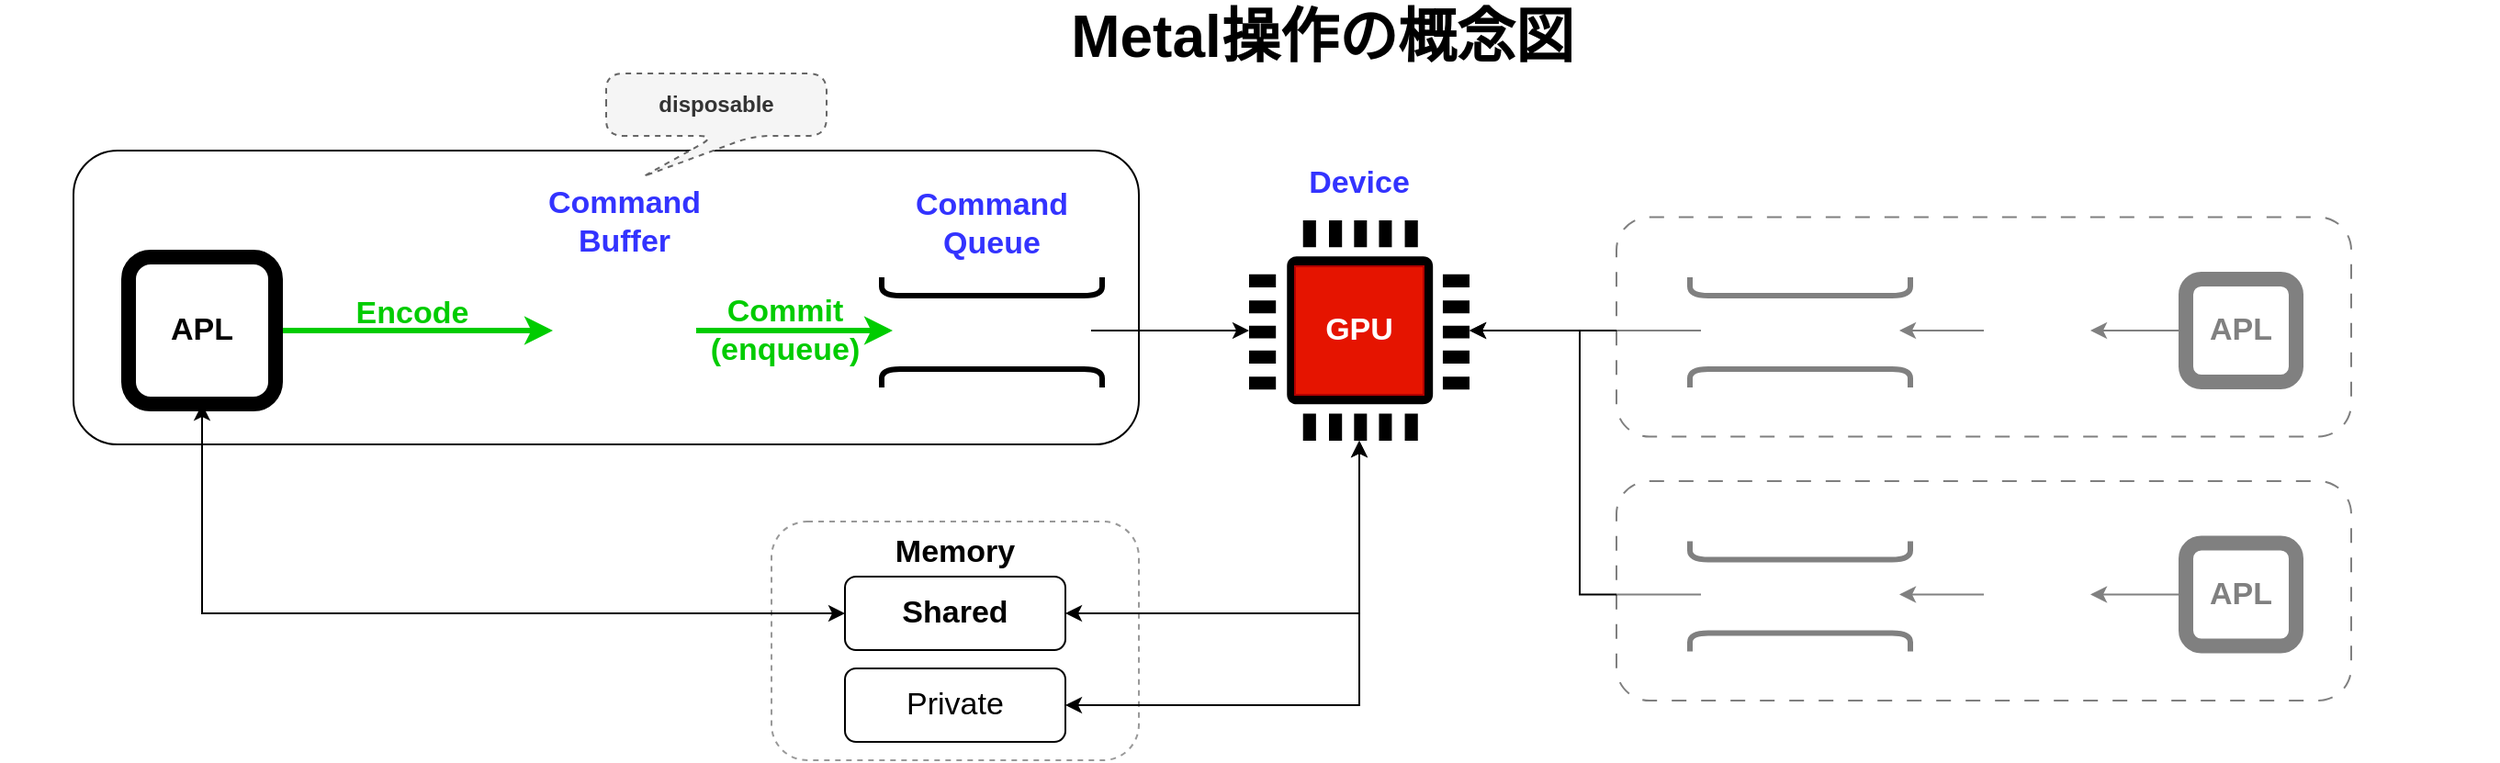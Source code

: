 <mxfile version="14.5.1" type="device"><diagram id="7pJ9VtW0YgqwLmLBA3DX" name="ページ1"><mxGraphModel dx="1422" dy="769" grid="1" gridSize="10" guides="1" tooltips="1" connect="1" arrows="1" fold="1" page="1" pageScale="1" pageWidth="827" pageHeight="1169" math="0" shadow="0"><root><mxCell id="0"/><mxCell id="1" parent="0"/><mxCell id="109" value="" style="rounded=1;whiteSpace=wrap;html=1;fillColor=none;" parent="1" vertex="1"><mxGeometry x="40" y="82" width="580" height="160" as="geometry"/></mxCell><mxCell id="48" value="" style="rounded=0;whiteSpace=wrap;html=1;strokeColor=none;fillColor=none;" parent="1" vertex="1"><mxGeometry width="40" height="40" as="geometry"/></mxCell><mxCell id="58" value="" style="group" parent="1" vertex="1" connectable="0"><mxGeometry x="290" y="92" width="100" height="127" as="geometry"/></mxCell><mxCell id="27" value="" style="shape=image;html=1;verticalAlign=top;verticalLabelPosition=bottom;labelBackgroundColor=#ffffff;imageAspect=0;aspect=fixed;image=https://cdn2.iconfinder.com/data/icons/essential-web-5/50/script-programming-coding-add-on-128.png;imageBackground=none;" parent="58" vertex="1"><mxGeometry x="11" y="49" width="78" height="78" as="geometry"/></mxCell><mxCell id="53" value="Command Buffer" style="rounded=0;whiteSpace=wrap;html=1;fontStyle=1;fontSize=17;fontColor=#3333FF;strokeColor=none;fillColor=none;" parent="58" vertex="1"><mxGeometry y="9" width="100" height="40" as="geometry"/></mxCell><mxCell id="61" style="edgeStyle=orthogonalEdgeStyle;rounded=0;orthogonalLoop=1;jettySize=auto;html=1;strokeWidth=3;strokeColor=#00CC00;fillColor=#d5e8d4;exitX=1;exitY=0.5;exitDx=0;exitDy=0;" parent="1" source="101" target="27" edge="1"><mxGeometry relative="1" as="geometry"><Array as="points"/><mxPoint x="130" y="201" as="sourcePoint"/><mxPoint x="260" y="180" as="targetPoint"/></mxGeometry></mxCell><mxCell id="80" value="&lt;b&gt;&lt;font style=&quot;font-size: 17px;&quot;&gt;&lt;font color=&quot;#00cc00&quot;&gt;Encode&lt;br&gt;&lt;/font&gt;&lt;br&gt;&lt;/font&gt;&lt;/b&gt;" style="edgeLabel;html=1;align=center;verticalAlign=middle;resizable=0;points=[];labelBackgroundColor=none;" parent="61" vertex="1" connectable="0"><mxGeometry x="-0.02" y="-3" relative="1" as="geometry"><mxPoint y="-2" as="offset"/></mxGeometry></mxCell><mxCell id="62" style="edgeStyle=orthogonalEdgeStyle;rounded=0;orthogonalLoop=1;jettySize=auto;html=1;entryX=0;entryY=0.5;entryDx=0;entryDy=0;strokeWidth=3;strokeColor=#00CC00;" parent="1" source="27" target="44" edge="1"><mxGeometry relative="1" as="geometry"/></mxCell><mxCell id="78" value="&lt;font color=&quot;#00cc00&quot;&gt;Commit&lt;br&gt;(enqueue)&lt;/font&gt;" style="edgeLabel;html=1;align=center;verticalAlign=middle;resizable=0;points=[];labelBackgroundColor=none;fontStyle=1;fontSize=17;" parent="62" vertex="1" connectable="0"><mxGeometry x="-0.299" y="-2" relative="1" as="geometry"><mxPoint x="10" y="-2" as="offset"/></mxGeometry></mxCell><mxCell id="63" style="edgeStyle=orthogonalEdgeStyle;rounded=0;orthogonalLoop=1;jettySize=auto;html=1;" parent="1" source="46" target="82" edge="1"><mxGeometry relative="1" as="geometry"><mxPoint x="920" y="151" as="targetPoint"/></mxGeometry></mxCell><mxCell id="67" value="" style="group" parent="1" vertex="1" connectable="0"><mxGeometry x="470" y="102" width="130" height="99" as="geometry"/></mxCell><mxCell id="55" value="Command Queue" style="rounded=0;whiteSpace=wrap;html=1;fontStyle=1;fontSize=17;fontColor=#3333FF;strokeColor=none;fillColor=none;container=0;" parent="67" vertex="1"><mxGeometry x="5" width="130" height="40" as="geometry"/></mxCell><mxCell id="40" value="" style="endArrow=none;html=1;strokeWidth=3;rounded=1;" parent="67" edge="1"><mxGeometry width="50" height="50" relative="1" as="geometry"><mxPoint x="10" y="49" as="sourcePoint"/><mxPoint x="130" y="49" as="targetPoint"/><Array as="points"><mxPoint x="10" y="59"/><mxPoint x="130" y="59"/></Array></mxGeometry></mxCell><mxCell id="43" value="" style="endArrow=none;html=1;rounded=1;strokeWidth=3;" parent="67" edge="1"><mxGeometry width="50" height="50" relative="1" as="geometry"><mxPoint x="10" y="109" as="sourcePoint"/><mxPoint x="130" y="109" as="targetPoint"/><Array as="points"><mxPoint x="10" y="99"/><mxPoint x="130" y="99"/></Array></mxGeometry></mxCell><mxCell id="44" value="" style="shape=image;html=1;verticalAlign=top;verticalLabelPosition=bottom;labelBackgroundColor=#ffffff;imageAspect=0;aspect=fixed;image=https://cdn2.iconfinder.com/data/icons/essential-web-5/50/script-programming-coding-add-on-128.png;container=0;imageBackground=none;" parent="67" vertex="1"><mxGeometry x="16" y="64" width="28" height="28" as="geometry"/></mxCell><mxCell id="45" value="" style="shape=image;html=1;verticalAlign=top;verticalLabelPosition=bottom;labelBackgroundColor=#ffffff;imageAspect=0;aspect=fixed;image=https://cdn2.iconfinder.com/data/icons/essential-web-5/50/script-programming-coding-add-on-128.png;container=0;" parent="67" vertex="1"><mxGeometry x="56" y="64" width="28" height="28" as="geometry"/></mxCell><mxCell id="46" value="" style="shape=image;html=1;verticalAlign=top;verticalLabelPosition=bottom;labelBackgroundColor=#ffffff;imageAspect=0;aspect=fixed;image=https://cdn2.iconfinder.com/data/icons/essential-web-5/50/script-programming-coding-add-on-128.png;container=0;" parent="67" vertex="1"><mxGeometry x="96" y="64" width="28" height="28" as="geometry"/></mxCell><mxCell id="72" value="Memory" style="rounded=1;whiteSpace=wrap;html=1;verticalAlign=top;fontSize=17;fontStyle=1;fillColor=none;dashed=1;strokeColor=#999999;" parent="1" vertex="1"><mxGeometry x="420" y="284" width="200" height="130" as="geometry"/></mxCell><mxCell id="73" value="Shared" style="rounded=1;whiteSpace=wrap;html=1;verticalAlign=middle;fontSize=17;fontStyle=1;fillColor=none;" parent="1" vertex="1"><mxGeometry x="460" y="314" width="120" height="40" as="geometry"/></mxCell><mxCell id="74" value="Private" style="rounded=1;whiteSpace=wrap;html=1;verticalAlign=middle;fontSize=17;fontStyle=0;fillColor=none;" parent="1" vertex="1"><mxGeometry x="460" y="364" width="120" height="40" as="geometry"/></mxCell><mxCell id="75" style="edgeStyle=orthogonalEdgeStyle;rounded=0;orthogonalLoop=1;jettySize=auto;html=1;startArrow=classic;startFill=1;exitX=0.5;exitY=1;exitDx=0;exitDy=0;entryX=0;entryY=0.5;entryDx=0;entryDy=0;" parent="1" source="101" target="73" edge="1"><mxGeometry relative="1" as="geometry"><Array as="points"><mxPoint x="110" y="334"/></Array><mxPoint x="160" y="242" as="sourcePoint"/><mxPoint x="60" y="362" as="targetPoint"/></mxGeometry></mxCell><mxCell id="76" style="edgeStyle=orthogonalEdgeStyle;rounded=0;orthogonalLoop=1;jettySize=auto;html=1;entryX=1;entryY=0.5;entryDx=0;entryDy=0;startArrow=classic;startFill=1;" parent="1" source="82" target="73" edge="1"><mxGeometry relative="1" as="geometry"><Array as="points"><mxPoint x="740" y="334"/></Array><mxPoint x="920" y="173" as="sourcePoint"/></mxGeometry></mxCell><mxCell id="77" style="edgeStyle=orthogonalEdgeStyle;rounded=0;orthogonalLoop=1;jettySize=auto;html=1;entryX=1;entryY=0.5;entryDx=0;entryDy=0;startArrow=classic;startFill=1;" parent="1" source="82" target="74" edge="1"><mxGeometry relative="1" as="geometry"><Array as="points"><mxPoint x="740" y="384"/></Array><mxPoint x="920" y="173" as="sourcePoint"/></mxGeometry></mxCell><mxCell id="81" value="" style="group" parent="1" vertex="1" connectable="0"><mxGeometry x="680" y="120" width="120" height="120" as="geometry"/></mxCell><mxCell id="82" value="" style="pointerEvents=1;shadow=0;dashed=0;html=1;strokeColor=none;fillColor=#000000;labelPosition=center;verticalLabelPosition=bottom;verticalAlign=top;align=center;outlineConnect=0;shape=mxgraph.veeam.cpu;container=0;" parent="81" vertex="1"><mxGeometry width="120" height="120" as="geometry"/></mxCell><mxCell id="52" value="&lt;font&gt;GPU&lt;/font&gt;" style="rounded=0;whiteSpace=wrap;html=1;fontStyle=1;fontSize=17;strokeColor=#B20000;fillColor=#e51400;fontColor=#ffffff;" parent="81" vertex="1"><mxGeometry x="25" y="25" width="70" height="70" as="geometry"/></mxCell><mxCell id="83" value="Device" style="rounded=0;whiteSpace=wrap;html=1;fontStyle=1;fontSize=17;fontColor=#3333FF;strokeColor=none;fillColor=none;container=0;" parent="1" vertex="1"><mxGeometry x="675" y="80" width="130" height="40" as="geometry"/></mxCell><mxCell id="101" value="APL" style="rounded=1;whiteSpace=wrap;html=1;strokeWidth=8;fontStyle=1;fontSize=17;" parent="1" vertex="1"><mxGeometry x="70" y="140" width="80" height="80" as="geometry"/></mxCell><mxCell id="91" value="" style="group" parent="1" vertex="1" connectable="0"><mxGeometry x="920" y="161" width="120" height="40" as="geometry"/></mxCell><mxCell id="86" value="" style="endArrow=none;html=1;strokeWidth=3;rounded=1;" parent="91" edge="1"><mxGeometry width="50" height="50" relative="1" as="geometry"><mxPoint y="-10" as="sourcePoint"/><mxPoint x="120" y="-10" as="targetPoint"/><Array as="points"><mxPoint/><mxPoint x="120"/></Array></mxGeometry></mxCell><mxCell id="87" value="" style="endArrow=none;html=1;rounded=1;strokeWidth=3;" parent="91" edge="1"><mxGeometry width="50" height="50" relative="1" as="geometry"><mxPoint y="50" as="sourcePoint"/><mxPoint x="120" y="50" as="targetPoint"/><Array as="points"><mxPoint y="40"/><mxPoint x="120" y="40"/></Array></mxGeometry></mxCell><mxCell id="88" value="" style="shape=image;html=1;verticalAlign=top;verticalLabelPosition=bottom;labelBackgroundColor=#ffffff;imageAspect=0;aspect=fixed;image=https://cdn2.iconfinder.com/data/icons/essential-web-5/50/script-programming-coding-add-on-128.png;container=0;" parent="91" vertex="1"><mxGeometry x="6" y="5" width="28" height="28" as="geometry"/></mxCell><mxCell id="89" value="" style="shape=image;html=1;verticalAlign=top;verticalLabelPosition=bottom;labelBackgroundColor=#ffffff;imageAspect=0;aspect=fixed;image=https://cdn2.iconfinder.com/data/icons/essential-web-5/50/script-programming-coding-add-on-128.png;container=0;" parent="91" vertex="1"><mxGeometry x="46" y="5" width="28" height="28" as="geometry"/></mxCell><mxCell id="90" value="" style="shape=image;html=1;verticalAlign=top;verticalLabelPosition=bottom;labelBackgroundColor=#ffffff;imageAspect=0;aspect=fixed;image=https://cdn2.iconfinder.com/data/icons/essential-web-5/50/script-programming-coding-add-on-128.png;container=0;" parent="91" vertex="1"><mxGeometry x="86" y="5" width="28" height="28" as="geometry"/></mxCell><mxCell id="127" style="edgeStyle=orthogonalEdgeStyle;rounded=0;orthogonalLoop=1;jettySize=auto;html=1;" parent="1" source="94" target="90" edge="1"><mxGeometry relative="1" as="geometry"/></mxCell><mxCell id="94" value="" style="shape=image;html=1;verticalAlign=top;verticalLabelPosition=bottom;labelBackgroundColor=#ffffff;imageAspect=0;aspect=fixed;image=https://cdn2.iconfinder.com/data/icons/essential-web-5/50/script-programming-coding-add-on-128.png" parent="1" vertex="1"><mxGeometry x="1080" y="151" width="58" height="58" as="geometry"/></mxCell><mxCell id="126" style="edgeStyle=orthogonalEdgeStyle;rounded=0;orthogonalLoop=1;jettySize=auto;html=1;" parent="1" source="105" target="94" edge="1"><mxGeometry relative="1" as="geometry"/></mxCell><mxCell id="105" value="APL" style="rounded=1;whiteSpace=wrap;html=1;strokeWidth=8;fontStyle=1;fontSize=17;" parent="1" vertex="1"><mxGeometry x="1190" y="152" width="60" height="56" as="geometry"/></mxCell><mxCell id="114" value="" style="rounded=0;whiteSpace=wrap;html=1;strokeColor=none;fillColor=none;" parent="1" vertex="1"><mxGeometry x="1320" width="40" height="40" as="geometry"/></mxCell><mxCell id="115" style="edgeStyle=orthogonalEdgeStyle;rounded=0;orthogonalLoop=1;jettySize=auto;html=1;" parent="1" source="88" target="82" edge="1"><mxGeometry relative="1" as="geometry"/></mxCell><mxCell id="116" value="" style="group" parent="1" vertex="1" connectable="0"><mxGeometry x="920" y="304.75" width="120" height="40" as="geometry"/></mxCell><mxCell id="117" value="" style="endArrow=none;html=1;strokeWidth=3;rounded=1;" parent="116" edge="1"><mxGeometry width="50" height="50" relative="1" as="geometry"><mxPoint y="-10" as="sourcePoint"/><mxPoint x="120" y="-10" as="targetPoint"/><Array as="points"><mxPoint/><mxPoint x="120"/></Array></mxGeometry></mxCell><mxCell id="118" value="" style="endArrow=none;html=1;rounded=1;strokeWidth=3;" parent="116" edge="1"><mxGeometry width="50" height="50" relative="1" as="geometry"><mxPoint y="50" as="sourcePoint"/><mxPoint x="120" y="50" as="targetPoint"/><Array as="points"><mxPoint y="40"/><mxPoint x="120" y="40"/></Array></mxGeometry></mxCell><mxCell id="119" value="" style="shape=image;html=1;verticalAlign=top;verticalLabelPosition=bottom;labelBackgroundColor=#ffffff;imageAspect=0;aspect=fixed;image=https://cdn2.iconfinder.com/data/icons/essential-web-5/50/script-programming-coding-add-on-128.png;container=0;" parent="116" vertex="1"><mxGeometry x="6" y="5" width="28" height="28" as="geometry"/></mxCell><mxCell id="120" value="" style="shape=image;html=1;verticalAlign=top;verticalLabelPosition=bottom;labelBackgroundColor=#ffffff;imageAspect=0;aspect=fixed;image=https://cdn2.iconfinder.com/data/icons/essential-web-5/50/script-programming-coding-add-on-128.png;container=0;" parent="116" vertex="1"><mxGeometry x="46" y="5" width="28" height="28" as="geometry"/></mxCell><mxCell id="121" value="" style="shape=image;html=1;verticalAlign=top;verticalLabelPosition=bottom;labelBackgroundColor=#ffffff;imageAspect=0;aspect=fixed;image=https://cdn2.iconfinder.com/data/icons/essential-web-5/50/script-programming-coding-add-on-128.png;container=0;" parent="116" vertex="1"><mxGeometry x="86" y="5" width="28" height="28" as="geometry"/></mxCell><mxCell id="129" style="edgeStyle=orthogonalEdgeStyle;rounded=0;orthogonalLoop=1;jettySize=auto;html=1;" parent="1" source="122" target="121" edge="1"><mxGeometry relative="1" as="geometry"/></mxCell><mxCell id="122" value="" style="shape=image;html=1;verticalAlign=top;verticalLabelPosition=bottom;labelBackgroundColor=#ffffff;imageAspect=0;aspect=fixed;image=https://cdn2.iconfinder.com/data/icons/essential-web-5/50/script-programming-coding-add-on-128.png" parent="1" vertex="1"><mxGeometry x="1080" y="294.75" width="58" height="58" as="geometry"/></mxCell><mxCell id="128" style="edgeStyle=orthogonalEdgeStyle;rounded=0;orthogonalLoop=1;jettySize=auto;html=1;" parent="1" source="123" target="122" edge="1"><mxGeometry relative="1" as="geometry"/></mxCell><mxCell id="123" value="APL" style="rounded=1;whiteSpace=wrap;html=1;strokeWidth=8;fontStyle=1;fontSize=17;" parent="1" vertex="1"><mxGeometry x="1190" y="295.75" width="60" height="56" as="geometry"/></mxCell><mxCell id="125" style="edgeStyle=orthogonalEdgeStyle;rounded=0;orthogonalLoop=1;jettySize=auto;html=1;" parent="1" source="119" target="82" edge="1"><mxGeometry relative="1" as="geometry"><Array as="points"><mxPoint x="860" y="324"/><mxPoint x="860" y="180"/></Array></mxGeometry></mxCell><mxCell id="107" value="" style="rounded=1;whiteSpace=wrap;html=1;dashed=1;dashPattern=8 8;opacity=50;" parent="1" vertex="1"><mxGeometry x="880" y="118.25" width="400" height="119.5" as="geometry"/></mxCell><mxCell id="124" value="" style="rounded=1;whiteSpace=wrap;html=1;dashed=1;dashPattern=8 8;opacity=50;" parent="1" vertex="1"><mxGeometry x="880" y="262" width="400" height="119.5" as="geometry"/></mxCell><mxCell id="133" value="Metal操作の概念図" style="rounded=1;whiteSpace=wrap;html=1;fillColor=none;strokeColor=none;fontStyle=1;fontSize=32;" parent="1" vertex="1"><mxGeometry x="480" width="480" height="40" as="geometry"/></mxCell><mxCell id="134" value="disposable" style="shape=callout;whiteSpace=wrap;html=1;perimeter=calloutPerimeter;fontStyle=1;dashed=1;rounded=1;size=22;position=0.5;position2=0.17;fillColor=#f5f5f5;fontColor=#333333;strokeColor=#666666;" parent="1" vertex="1"><mxGeometry x="330" y="40" width="120" height="56" as="geometry"/></mxCell></root></mxGraphModel></diagram></mxfile>